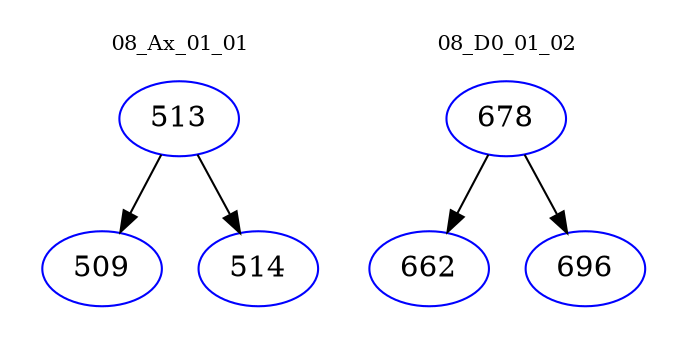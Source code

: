 digraph{
subgraph cluster_0 {
color = white
label = "08_Ax_01_01";
fontsize=10;
T0_513 [label="513", color="blue"]
T0_513 -> T0_509 [color="black"]
T0_509 [label="509", color="blue"]
T0_513 -> T0_514 [color="black"]
T0_514 [label="514", color="blue"]
}
subgraph cluster_1 {
color = white
label = "08_D0_01_02";
fontsize=10;
T1_678 [label="678", color="blue"]
T1_678 -> T1_662 [color="black"]
T1_662 [label="662", color="blue"]
T1_678 -> T1_696 [color="black"]
T1_696 [label="696", color="blue"]
}
}

